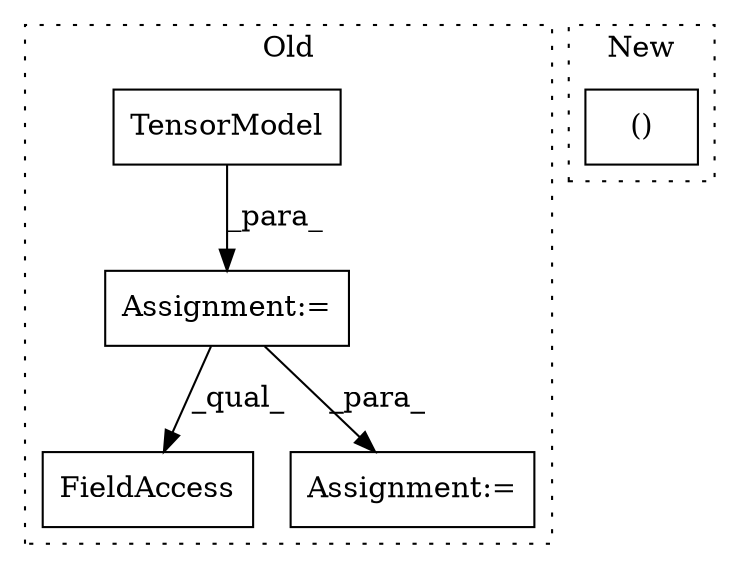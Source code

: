 digraph G {
subgraph cluster0 {
1 [label="TensorModel" a="32" s="8779,8795" l="12,1" shape="box"];
3 [label="FieldAccess" a="22" s="8968" l="8" shape="box"];
4 [label="Assignment:=" a="7" s="8761" l="1" shape="box"];
5 [label="Assignment:=" a="7" s="9105" l="12" shape="box"];
label = "Old";
style="dotted";
}
subgraph cluster1 {
2 [label="()" a="106" s="8573" l="32" shape="box"];
label = "New";
style="dotted";
}
1 -> 4 [label="_para_"];
4 -> 5 [label="_para_"];
4 -> 3 [label="_qual_"];
}
